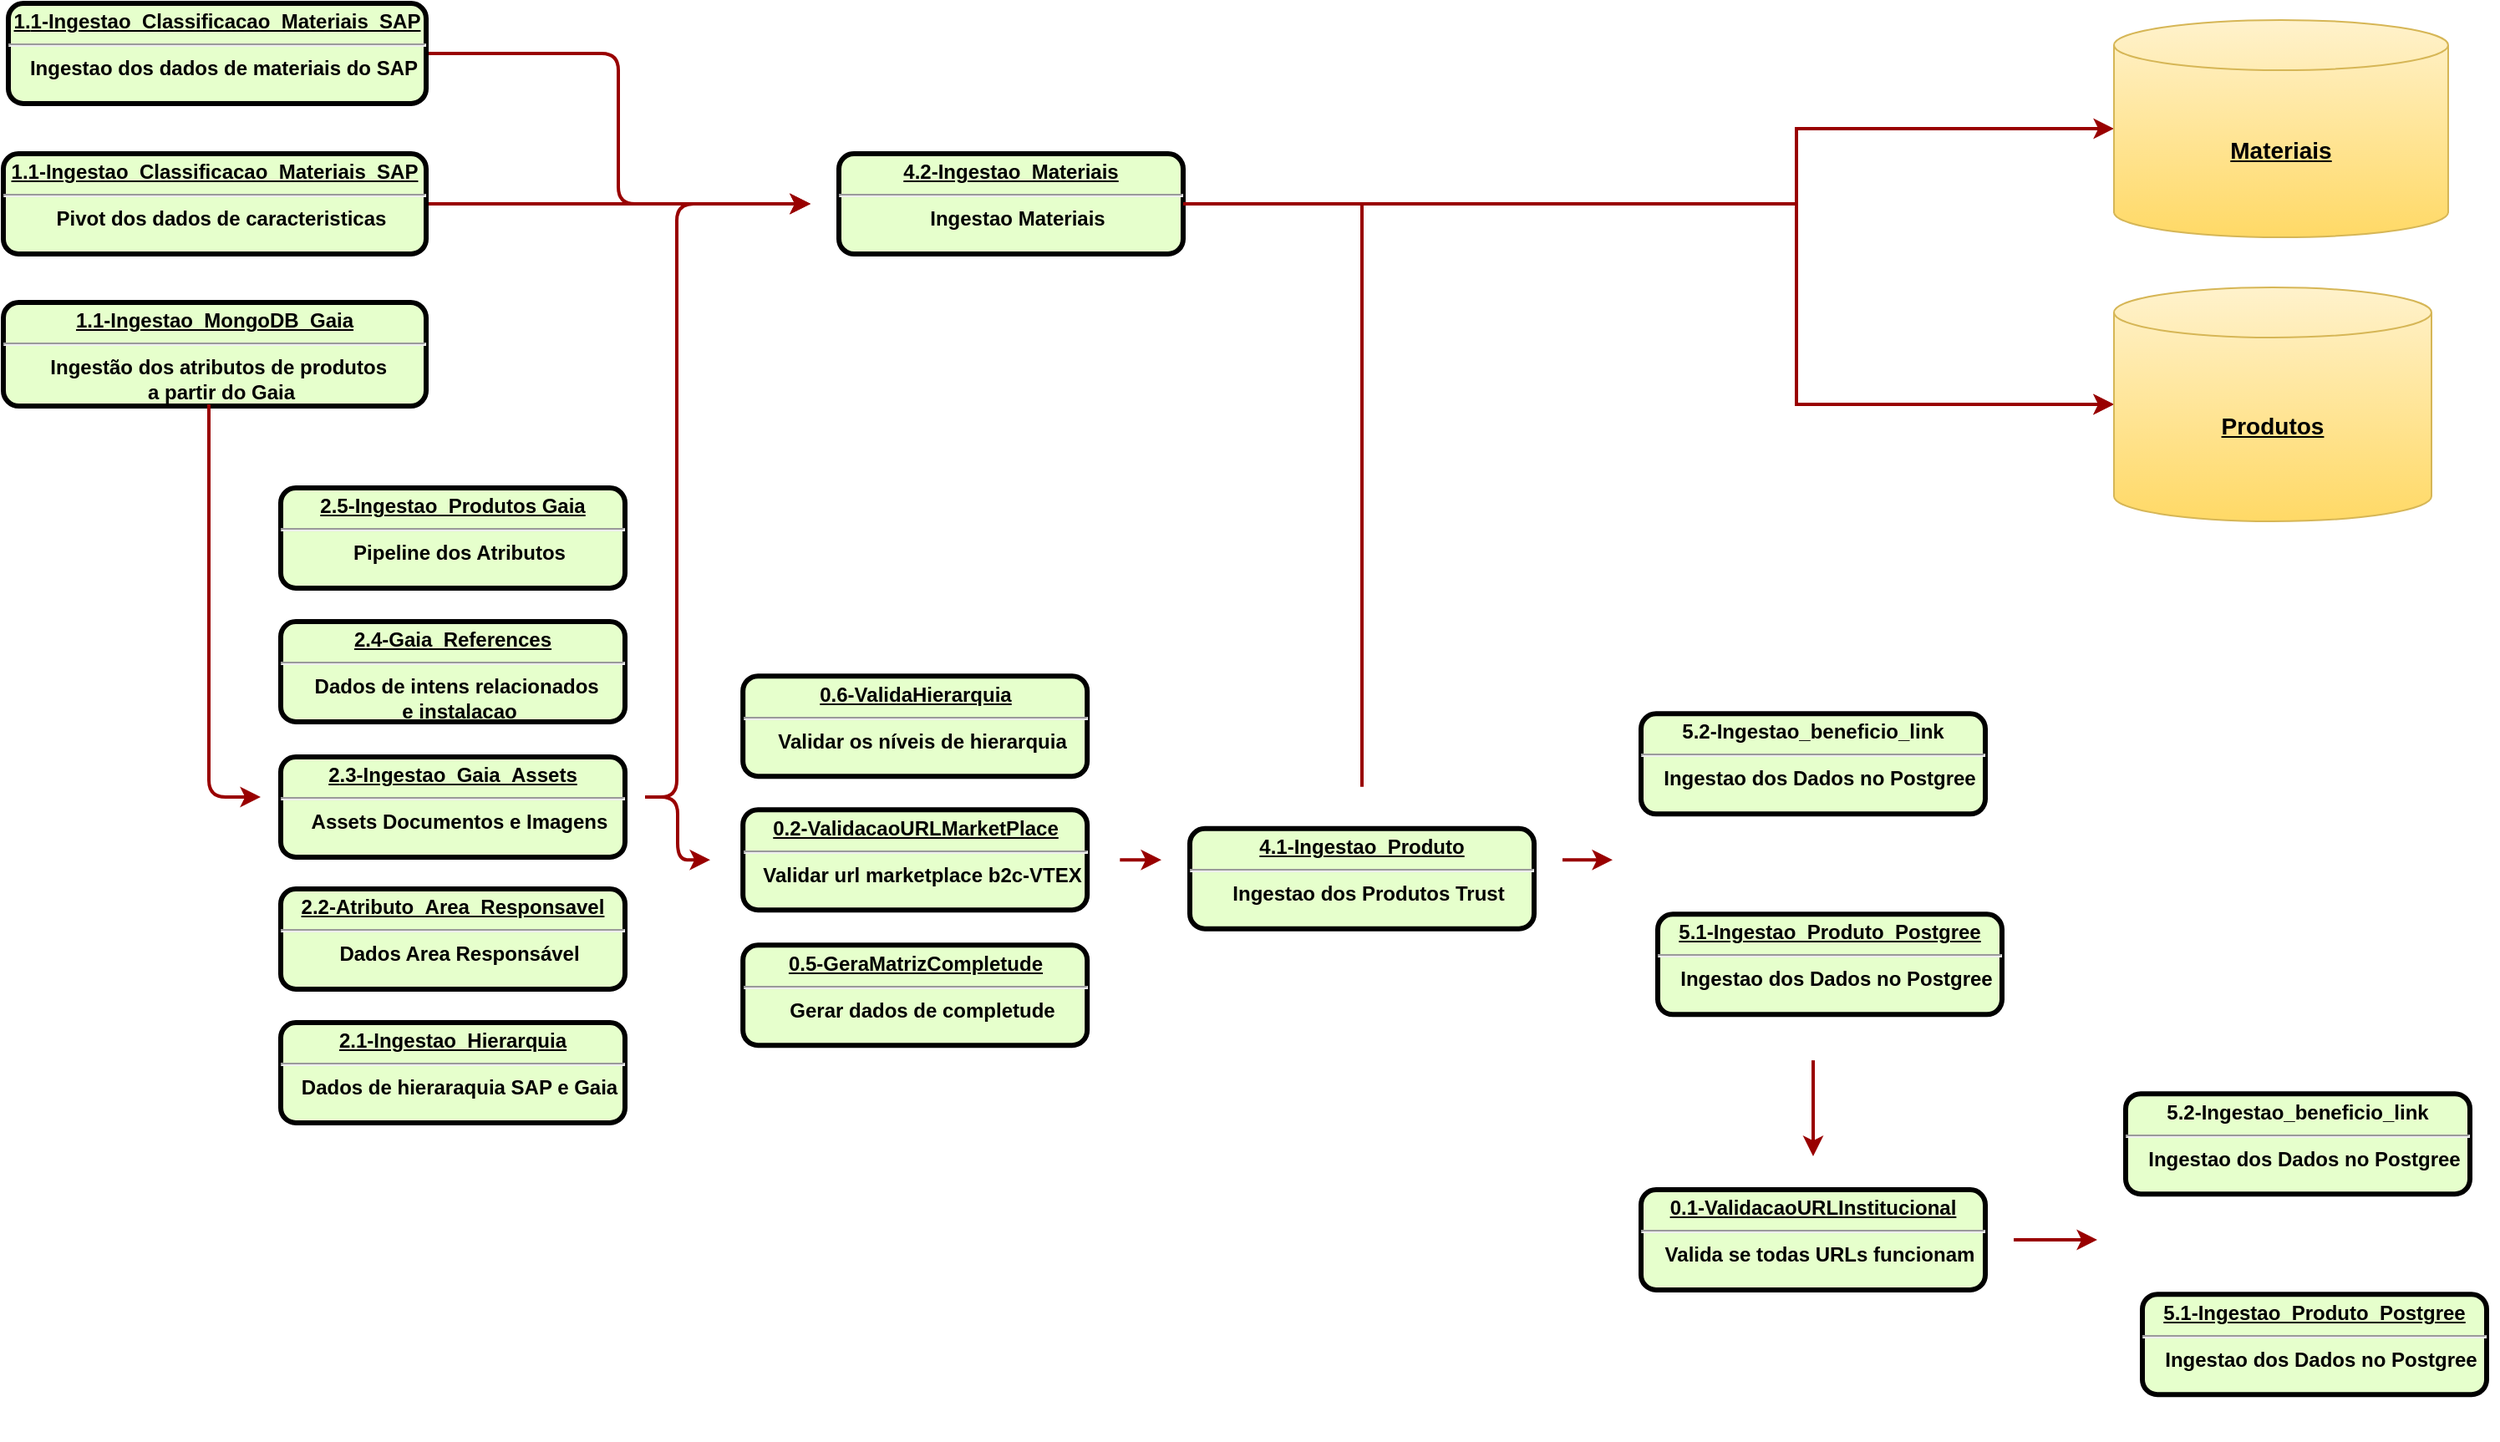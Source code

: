 <mxfile version="24.6.3" type="github">
  <diagram name="Page-1" id="c7558073-3199-34d8-9f00-42111426c3f3">
    <mxGraphModel dx="1725" dy="878" grid="0" gridSize="10" guides="1" tooltips="1" connect="1" arrows="1" fold="1" page="1" pageScale="1" pageWidth="826" pageHeight="1169" background="none" math="0" shadow="0">
      <root>
        <mxCell id="0" />
        <mxCell id="1" parent="0" />
        <mxCell id="iVMVPq-4qKG2BlD65Rqs-185" value="" style="group" vertex="1" connectable="0" parent="1">
          <mxGeometry x="40" y="170" width="1493" height="860" as="geometry" />
        </mxCell>
        <mxCell id="iVMVPq-4qKG2BlD65Rqs-145" style="edgeStyle=elbowEdgeStyle;elbow=horizontal;strokeColor=#990000;strokeWidth=2;entryX=0;entryY=0.5;entryDx=0;entryDy=0;" edge="1" parent="iVMVPq-4qKG2BlD65Rqs-185" source="iVMVPq-4qKG2BlD65Rqs-98" target="iVMVPq-4qKG2BlD65Rqs-141">
          <mxGeometry relative="1" as="geometry" />
        </mxCell>
        <mxCell id="iVMVPq-4qKG2BlD65Rqs-98" value="&lt;p style=&quot;margin: 0px; margin-top: 4px; text-align: center; text-decoration: underline;&quot;&gt;&lt;span style=&quot;background-color: initial;&quot;&gt;1.&lt;/span&gt;&lt;span style=&quot;text-wrap: wrap; background-color: initial;&quot;&gt;1-Ingestao_Classificacao_Materiais_SAP&lt;/span&gt;&lt;strong&gt;&lt;br&gt;&lt;/strong&gt;&lt;/p&gt;&lt;hr&gt;&lt;p style=&quot;margin: 0px; margin-left: 8px;&quot;&gt;Ingestao dos dados de materiais do SAP&lt;/p&gt;" style="verticalAlign=middle;align=center;overflow=fill;fontSize=12;fontFamily=Helvetica;html=1;rounded=1;fontStyle=1;strokeWidth=3;fillColor=#E6FFCC" vertex="1" parent="iVMVPq-4qKG2BlD65Rqs-185">
          <mxGeometry x="3" width="250" height="60" as="geometry" />
        </mxCell>
        <mxCell id="iVMVPq-4qKG2BlD65Rqs-143" style="edgeStyle=elbowEdgeStyle;elbow=horizontal;strokeColor=#990000;strokeWidth=2;entryX=0;entryY=0.5;entryDx=0;entryDy=0;" edge="1" parent="iVMVPq-4qKG2BlD65Rqs-185" source="iVMVPq-4qKG2BlD65Rqs-99" target="iVMVPq-4qKG2BlD65Rqs-141">
          <mxGeometry relative="1" as="geometry">
            <mxPoint x="493" y="140" as="targetPoint" />
          </mxGeometry>
        </mxCell>
        <mxCell id="iVMVPq-4qKG2BlD65Rqs-99" value="&lt;p style=&quot;margin: 0px; margin-top: 4px; text-align: center; text-decoration: underline;&quot;&gt;&lt;span style=&quot;text-wrap: wrap; background-color: initial;&quot;&gt;1.1-Ingestao_Classificacao_Materiais_SAP&lt;/span&gt;&lt;strong&gt;&lt;br&gt;&lt;/strong&gt;&lt;/p&gt;&lt;hr&gt;&lt;p style=&quot;margin: 0px; margin-left: 8px;&quot;&gt;Pivot dos dados de caracteristicas&lt;/p&gt;" style="verticalAlign=middle;align=center;overflow=fill;fontSize=12;fontFamily=Helvetica;html=1;rounded=1;fontStyle=1;strokeWidth=3;fillColor=#E6FFCC" vertex="1" parent="iVMVPq-4qKG2BlD65Rqs-185">
          <mxGeometry y="90" width="253" height="60" as="geometry" />
        </mxCell>
        <mxCell id="iVMVPq-4qKG2BlD65Rqs-100" value="&lt;p style=&quot;margin: 0px; margin-top: 4px; text-align: center; text-decoration: underline;&quot;&gt;&lt;span style=&quot;text-wrap: wrap; background-color: initial;&quot;&gt;1.1-Ingestao_MongoDB_Gaia&lt;/span&gt;&lt;strong&gt;&lt;br&gt;&lt;/strong&gt;&lt;/p&gt;&lt;hr&gt;&lt;p style=&quot;margin: 0px; margin-left: 8px;&quot;&gt;Ingestão dos atributos de produtos&amp;nbsp;&lt;/p&gt;&lt;p style=&quot;margin: 0px; margin-left: 8px;&quot;&gt;a partir do Gaia&lt;/p&gt;" style="verticalAlign=middle;align=center;overflow=fill;fontSize=12;fontFamily=Helvetica;html=1;rounded=1;fontStyle=1;strokeWidth=3;fillColor=#E6FFCC" vertex="1" parent="iVMVPq-4qKG2BlD65Rqs-185">
          <mxGeometry y="179" width="253" height="62" as="geometry" />
        </mxCell>
        <mxCell id="iVMVPq-4qKG2BlD65Rqs-114" style="edgeStyle=elbowEdgeStyle;elbow=horizontal;strokeColor=#990000;strokeWidth=2;entryX=0;entryY=0.5;entryDx=0;entryDy=0;" edge="1" parent="iVMVPq-4qKG2BlD65Rqs-185" target="iVMVPq-4qKG2BlD65Rqs-125">
          <mxGeometry relative="1" as="geometry">
            <mxPoint x="123" y="240" as="sourcePoint" />
            <mxPoint x="163" y="420" as="targetPoint" />
            <Array as="points">
              <mxPoint x="123" y="260" />
            </Array>
          </mxGeometry>
        </mxCell>
        <mxCell id="iVMVPq-4qKG2BlD65Rqs-126" value="" style="group" vertex="1" connectable="0" parent="iVMVPq-4qKG2BlD65Rqs-185">
          <mxGeometry x="154" y="270" width="232" height="410" as="geometry" />
        </mxCell>
        <mxCell id="iVMVPq-4qKG2BlD65Rqs-125" value="" style="rounded=1;whiteSpace=wrap;html=1;gradientColor=none;fillColor=none;strokeColor=none;" vertex="1" parent="iVMVPq-4qKG2BlD65Rqs-126">
          <mxGeometry width="230" height="410" as="geometry" />
        </mxCell>
        <mxCell id="iVMVPq-4qKG2BlD65Rqs-116" value="" style="group" vertex="1" connectable="0" parent="iVMVPq-4qKG2BlD65Rqs-126">
          <mxGeometry x="12" y="20" width="220" height="390" as="geometry" />
        </mxCell>
        <mxCell id="iVMVPq-4qKG2BlD65Rqs-112" value="&lt;p style=&quot;margin: 4px 0px 0px;&quot;&gt;&lt;span style=&quot;background-color: initial; text-wrap: wrap;&quot;&gt;&lt;u&gt;2.5-Ingestao_Produtos Gaia&lt;/u&gt;&lt;/span&gt;&lt;span style=&quot;background-color: initial;&quot;&gt;&lt;u style=&quot;&quot;&gt;&lt;font face=&quot;monospace&quot; color=&quot;rgba(0, 0, 0, 0)&quot;&gt;&lt;span style=&quot;font-size: 0px; font-weight: 400;&quot;&gt;3CmxGraphModel%3E%3Croot%3E%3CmxCell%20id%3D%220%22%2F%3E%3CmxCell%20id%3D%221%22%20parent%3D%220%22%2F%3E%3CmxCell%20id%3D%222%22%20value%3D%22%26lt%3Bp%20style%3D%26quot%3Bmargin%3A%200px%3B%20margin-top%3A%204px%3B%20text-align%3A%20center%3B%20text-decoration%3A%20underline%3B%26quot%3B%26gt%3B%26lt%3Bspan%20style%3D%26quot%3Btext-wrap%3A%20wrap%3B%20background-color%3A%20initial%3B%26quot%3B%26gt%3B1.1-Ingestao_Classificacao_Materiais_SAP%26lt%3B%2Fspan%26gt%3B%26lt%3Bstrong%26gt%3B%26lt%3Bbr%26gt%3B%26lt%3B%2Fstrong%26gt%3B%26lt%3B%2Fp%26gt%3B%26lt%3Bhr%26gt%3B%26lt%3Bp%20style%3D%26quot%3Bmargin%3A%200px%3B%20margin-left%3A%208px%3B%26quot%3B%26gt%3BPivot%20dos%20dados%20de%20caracteristicas%26lt%3B%2Fp%26gt%3B%22%20style%3D%22verticalAlign%3Dmiddle%3Balign%3Dcenter%3Boverflow%3Dfill%3BfontSize%3D12%3BfontFamily%3DHelvetica%3Bhtml%3D1%3Brounded%3D1%3BfontStyle%3D1%3BstrokeWidth%3D3%3BfillColor%3D%23E6FFCC%22%20vertex%3D%221%22%20parent%3D%221%22%3E%3CmxGeometry%20x%3D%2227%22%20y%3D%22150%22%20width%3D%22253%22%20height%3D%2260%22%20as%3D%22geometry%22%2F%3E%3C%2FmxCell%3E%3C%2Froot%3E%3C%2FmxGraphModel%3E&lt;/span&gt;&lt;/font&gt;&lt;/u&gt;&lt;/span&gt;&lt;strong style=&quot;text-decoration-line: underline;&quot;&gt;&lt;br&gt;&lt;/strong&gt;&lt;/p&gt;&lt;hr&gt;&lt;p style=&quot;margin: 0px; margin-left: 8px;&quot;&gt;Pipeline dos Atributos&lt;/p&gt;" style="verticalAlign=middle;align=center;overflow=fill;fontSize=12;fontFamily=Helvetica;html=1;rounded=1;fontStyle=1;strokeWidth=3;fillColor=#E6FFCC" vertex="1" parent="iVMVPq-4qKG2BlD65Rqs-116">
          <mxGeometry width="206" height="60" as="geometry" />
        </mxCell>
        <mxCell id="iVMVPq-4qKG2BlD65Rqs-113" value="" style="group" vertex="1" connectable="0" parent="iVMVPq-4qKG2BlD65Rqs-116">
          <mxGeometry y="80" width="206" height="300" as="geometry" />
        </mxCell>
        <mxCell id="iVMVPq-4qKG2BlD65Rqs-101" value="&lt;p style=&quot;margin: 4px 0px 0px; text-align: center;&quot;&gt;&lt;span style=&quot;background-color: initial; text-wrap: wrap;&quot;&gt;&lt;u&gt;2.1-Ingestao_Hierarquia&lt;/u&gt;&lt;/span&gt;&lt;span style=&quot;text-decoration-line: underline; color: rgba(0, 0, 0, 0); font-family: monospace; font-size: 0px; font-weight: 400; text-align: start; background-color: initial;&quot;&gt;3CmxGraphModel%3E%3Croot%3E%3CmxCell%20id%3D%220%22%2F%3E%3CmxCell%20id%3D%221%22%20parent%3D%220%22%2F%3E%3CmxCell%20id%3D%222%22%20value%3D%22%26lt%3Bp%20style%3D%26quot%3Bmargin%3A%200px%3B%20margin-top%3A%204px%3B%20text-align%3A%20center%3B%20text-decoration%3A%20underline%3B%26quot%3B%26gt%3B%26lt%3Bspan%20style%3D%26quot%3Btext-wrap%3A%20wrap%3B%20background-color%3A%20initial%3B%26quot%3B%26gt%3B1.1-Ingestao_Classificacao_Materiais_SAP%26lt%3B%2Fspan%26gt%3B%26lt%3Bstrong%26gt%3B%26lt%3Bbr%26gt%3B%26lt%3B%2Fstrong%26gt%3B%26lt%3B%2Fp%26gt%3B%26lt%3Bhr%26gt%3B%26lt%3Bp%20style%3D%26quot%3Bmargin%3A%200px%3B%20margin-left%3A%208px%3B%26quot%3B%26gt%3BPivot%20dos%20dados%20de%20caracteristicas%26lt%3B%2Fp%26gt%3B%22%20style%3D%22verticalAlign%3Dmiddle%3Balign%3Dcenter%3Boverflow%3Dfill%3BfontSize%3D12%3BfontFamily%3DHelvetica%3Bhtml%3D1%3Brounded%3D1%3BfontStyle%3D1%3BstrokeWidth%3D3%3BfillColor%3D%23E6FFCC%22%20vertex%3D%221%22%20parent%3D%221%22%3E%3CmxGeometry%20x%3D%2227%22%20y%3D%22150%22%20width%3D%22253%22%20height%3D%2260%22%20as%3D%22geometry%22%2F%3E%3C%2FmxCell%3E%3C%2Froot%3E%3C%2FmxGraphModel%3E&lt;/span&gt;&lt;strong style=&quot;text-decoration-line: underline;&quot;&gt;&lt;br&gt;&lt;/strong&gt;&lt;/p&gt;&lt;hr&gt;&lt;p style=&quot;margin: 0px; margin-left: 8px;&quot;&gt;Dados de hieraraquia SAP e Gaia&lt;/p&gt;" style="verticalAlign=middle;align=center;overflow=fill;fontSize=12;fontFamily=Helvetica;html=1;rounded=1;fontStyle=1;strokeWidth=3;fillColor=#E6FFCC" vertex="1" parent="iVMVPq-4qKG2BlD65Rqs-113">
          <mxGeometry y="240" width="206" height="60" as="geometry" />
        </mxCell>
        <mxCell id="iVMVPq-4qKG2BlD65Rqs-105" value="&lt;p style=&quot;margin: 4px 0px 0px; text-align: center;&quot;&gt;&lt;span style=&quot;background-color: initial; text-wrap: wrap;&quot;&gt;&lt;u&gt;2&lt;/u&gt;&lt;/span&gt;&lt;span style=&quot;text-align: start; background-color: initial;&quot;&gt;&lt;span style=&quot;text-wrap: wrap;&quot;&gt;&lt;u&gt;.2-Atributo_Area_Responsavel&lt;/u&gt;&lt;/span&gt;&lt;font face=&quot;monospace&quot; color=&quot;rgba(0, 0, 0, 0)&quot;&gt;&lt;span style=&quot;font-size: 0px; font-weight: 400;&quot;&gt;&lt;u&gt;3CmxGraphModel%3E%3Croot%3E%3CmxCell%20id%3D%220%22%2F%3E%3CmxCell%20id%3D%221%22%20parent%3D%220%22%2F%3E%3CmxCell%20id%3D%222%22%20value%3D%22%26lt%3Bp%20style%3D%26quot%3Bmargin%3A%200px%3B%20margin-top%3A%204px%3B%20text-align%3A%20center%3B%20text-decoration%3A%20underline%3B%26quot%3B%26gt%3B%26lt%3Bspan%20style%3D%26quot%3Btext-wrap%3A%20wrap%3B%20background-color%3A%20initial%3B%26quot%3B%26gt%3B1.1-Ingestao_Classificacao_Materiais_SAP%26lt%3B%2Fspan%26gt%3B%26lt%3Bstrong%26gt%3B%26lt%3Bbr%26gt%3B%26lt%3B%2Fstrong%26gt%3B%26lt%3B%2Fp%26gt%3B%26lt%3Bhr%26gt%3B%26lt%3Bp%20style%3D%26quot%3Bmargin%3A%200px%3B%20margin-left%3A%208px%3B%26quot%3B%26gt%3BPivot%20dos%20dados%20de%20caracteristicas%26lt%3B%2Fp%26gt%3B%22%20style%3D%22verticalAlign%3Dmiddle%3Balign%3Dcenter%3Boverflow%3Dfill%3BfontSize%3D12%3BfontFamily%3DHelvetica%3Bhtml%3D1%3Brounded%3D1%3BfontStyle%3D1%3BstrokeWidth%3D3%3BfillColor%3D%23E6FFCC%22%20vertex%3D%221%22%20parent%3D%221%22%3E%3CmxGeometry%20x%3D%2227%22%20y%3D%22150%22%20width%3D%22253%22%20height%3D%2260%22%20as%3D%22geometry%22%2F%3E%3C%2FmxCell%3E%3C%2Froot%3E%3C%2FmxGraphModel%3E&lt;/u&gt;&lt;/span&gt;&lt;/font&gt;&lt;/span&gt;&lt;strong style=&quot;text-decoration-line: underline;&quot;&gt;&lt;br&gt;&lt;/strong&gt;&lt;/p&gt;&lt;hr&gt;&lt;p style=&quot;margin: 0px; margin-left: 8px;&quot;&gt;Dados Area Responsável&lt;/p&gt;" style="verticalAlign=middle;align=center;overflow=fill;fontSize=12;fontFamily=Helvetica;html=1;rounded=1;fontStyle=1;strokeWidth=3;fillColor=#E6FFCC" vertex="1" parent="iVMVPq-4qKG2BlD65Rqs-113">
          <mxGeometry y="160" width="206" height="60" as="geometry" />
        </mxCell>
        <mxCell id="iVMVPq-4qKG2BlD65Rqs-108" value="&lt;p style=&quot;margin: 4px 0px 0px;&quot;&gt;&lt;span style=&quot;background-color: initial; text-wrap: wrap;&quot;&gt;&lt;u&gt;2&lt;/u&gt;&lt;/span&gt;&lt;span style=&quot;background-color: initial;&quot;&gt;&lt;u style=&quot;&quot;&gt;&lt;span style=&quot;text-wrap: wrap;&quot;&gt;.3-Ingestao_Gaia_Assets&lt;/span&gt;&lt;font face=&quot;monospace&quot; color=&quot;rgba(0, 0, 0, 0)&quot;&gt;&lt;span style=&quot;font-size: 0px; font-weight: 400;&quot;&gt;3CmxGraphModel%3E%3Croot%3E%3CmxCell%20id%3D%220%22%2F%3E%3CmxCell%20id%3D%221%22%20parent%3D%220%22%2F%3E%3CmxCell%20id%3D%222%22%20value%3D%22%26lt%3Bp%20style%3D%26quot%3Bmargin%3A%200px%3B%20margin-top%3A%204px%3B%20text-align%3A%20center%3B%20text-decoration%3A%20underline%3B%26quot%3B%26gt%3B%26lt%3Bspan%20style%3D%26quot%3Btext-wrap%3A%20wrap%3B%20background-color%3A%20initial%3B%26quot%3B%26gt%3B1.1-Ingestao_Classificacao_Materiais_SAP%26lt%3B%2Fspan%26gt%3B%26lt%3Bstrong%26gt%3B%26lt%3Bbr%26gt%3B%26lt%3B%2Fstrong%26gt%3B%26lt%3B%2Fp%26gt%3B%26lt%3Bhr%26gt%3B%26lt%3Bp%20style%3D%26quot%3Bmargin%3A%200px%3B%20margin-left%3A%208px%3B%26quot%3B%26gt%3BPivot%20dos%20dados%20de%20caracteristicas%26lt%3B%2Fp%26gt%3B%22%20style%3D%22verticalAlign%3Dmiddle%3Balign%3Dcenter%3Boverflow%3Dfill%3BfontSize%3D12%3BfontFamily%3DHelvetica%3Bhtml%3D1%3Brounded%3D1%3BfontStyle%3D1%3BstrokeWidth%3D3%3BfillColor%3D%23E6FFCC%22%20vertex%3D%221%22%20parent%3D%221%22%3E%3CmxGeometry%20x%3D%2227%22%20y%3D%22150%22%20width%3D%22253%22%20height%3D%2260%22%20as%3D%22geometry%22%2F%3E%3C%2FmxCell%3E%3C%2Froot%3E%3C%2FmxGraphModel%3E&lt;/span&gt;&lt;/font&gt;&lt;/u&gt;&lt;/span&gt;&lt;strong style=&quot;text-decoration-line: underline;&quot;&gt;&lt;br&gt;&lt;/strong&gt;&lt;/p&gt;&lt;hr&gt;&lt;p style=&quot;margin: 0px; margin-left: 8px;&quot;&gt;Assets Documentos e Imagens&lt;/p&gt;" style="verticalAlign=middle;align=center;overflow=fill;fontSize=12;fontFamily=Helvetica;html=1;rounded=1;fontStyle=1;strokeWidth=3;fillColor=#E6FFCC" vertex="1" parent="iVMVPq-4qKG2BlD65Rqs-113">
          <mxGeometry y="81" width="206" height="60" as="geometry" />
        </mxCell>
        <mxCell id="iVMVPq-4qKG2BlD65Rqs-110" value="&lt;p style=&quot;margin: 4px 0px 0px;&quot;&gt;&lt;span style=&quot;background-color: initial;&quot;&gt;&lt;u style=&quot;&quot;&gt;&lt;span style=&quot;text-wrap: wrap;&quot;&gt;2.4-Gaia_References&lt;/span&gt;&lt;font face=&quot;monospace&quot; color=&quot;rgba(0, 0, 0, 0)&quot;&gt;&lt;span style=&quot;font-size: 0px; font-weight: 400;&quot;&gt;3CmxGraphModel%3E%3Croot%3E%3CmxCell%20id%3D%220%22%2F%3E%3CmxCell%20id%3D%221%22%20parent%3D%220%22%2F%3E%3CmxCell%20id%3D%222%22%20value%3D%22%26lt%3Bp%20style%3D%26quot%3Bmargin%3A%200px%3B%20margin-top%3A%204px%3B%20text-align%3A%20center%3B%20text-decoration%3A%20underline%3B%26quot%3B%26gt%3B%26lt%3Bspan%20style%3D%26quot%3Btext-wrap%3A%20wrap%3B%20background-color%3A%20initial%3B%26quot%3B%26gt%3B1.1-Ingestao_Classificacao_Materiais_SAP%26lt%3B%2Fspan%26gt%3B%26lt%3Bstrong%26gt%3B%26lt%3Bbr%26gt%3B%26lt%3B%2Fstrong%26gt%3B%26lt%3B%2Fp%26gt%3B%26lt%3Bhr%26gt%3B%26lt%3Bp%20style%3D%26quot%3Bmargin%3A%200px%3B%20margin-left%3A%208px%3B%26quot%3B%26gt%3BPivot%20dos%20dados%20de%20caracteristicas%26lt%3B%2Fp%26gt%3B%22%20style%3D%22verticalAlign%3Dmiddle%3Balign%3Dcenter%3Boverflow%3Dfill%3BfontSize%3D12%3BfontFamily%3DHelvetica%3Bhtml%3D1%3Brounded%3D1%3BfontStyle%3D1%3BstrokeWidth%3D3%3BfillColor%3D%23E6FFCC%22%20vertex%3D%221%22%20parent%3D%221%22%3E%3CmxGeometry%20x%3D%2227%22%20y%3D%22150%22%20width%3D%22253%22%20height%3D%2260%22%20as%3D%22geometry%22%2F%3E%3C%2FmxCell%3E%3C%2Froot%3E%3C%2FmxGraphModel%3E&lt;/span&gt;&lt;/font&gt;&lt;/u&gt;&lt;/span&gt;&lt;strong style=&quot;text-decoration-line: underline;&quot;&gt;&lt;br&gt;&lt;/strong&gt;&lt;/p&gt;&lt;hr&gt;&lt;p style=&quot;margin: 0px; margin-left: 8px;&quot;&gt;Dados de intens relacionados&amp;nbsp;&lt;/p&gt;&lt;p style=&quot;margin: 0px; margin-left: 8px;&quot;&gt;e instalacao&lt;/p&gt;" style="verticalAlign=middle;align=center;overflow=fill;fontSize=12;fontFamily=Helvetica;html=1;rounded=1;fontStyle=1;strokeWidth=3;fillColor=#E6FFCC" vertex="1" parent="iVMVPq-4qKG2BlD65Rqs-113">
          <mxGeometry width="206" height="60" as="geometry" />
        </mxCell>
        <mxCell id="iVMVPq-4qKG2BlD65Rqs-131" style="edgeStyle=elbowEdgeStyle;elbow=horizontal;strokeColor=#990000;strokeWidth=2;entryX=0;entryY=0.5;entryDx=0;entryDy=0;" edge="1" parent="iVMVPq-4qKG2BlD65Rqs-185" source="iVMVPq-4qKG2BlD65Rqs-125" target="iVMVPq-4qKG2BlD65Rqs-129">
          <mxGeometry relative="1" as="geometry" />
        </mxCell>
        <mxCell id="iVMVPq-4qKG2BlD65Rqs-142" value="" style="group" vertex="1" connectable="0" parent="iVMVPq-4qKG2BlD65Rqs-185">
          <mxGeometry x="483" y="70" width="240" height="100" as="geometry" />
        </mxCell>
        <mxCell id="iVMVPq-4qKG2BlD65Rqs-141" value="" style="rounded=0;whiteSpace=wrap;html=1;fillColor=none;strokeColor=none;" vertex="1" parent="iVMVPq-4qKG2BlD65Rqs-142">
          <mxGeometry width="240" height="100" as="geometry" />
        </mxCell>
        <mxCell id="iVMVPq-4qKG2BlD65Rqs-135" value="&lt;p style=&quot;margin: 4px 0px 0px;&quot;&gt;&lt;span style=&quot;background-color: initial; text-wrap: wrap;&quot;&gt;&lt;u&gt;4.2-Ingestao_Materiais&lt;/u&gt;&lt;/span&gt;&lt;span style=&quot;background-color: initial;&quot;&gt;&lt;u style=&quot;&quot;&gt;&lt;font face=&quot;monospace&quot; color=&quot;rgba(0, 0, 0, 0)&quot;&gt;&lt;span style=&quot;font-size: 0px; font-weight: 400;&quot;&gt;3CmxGraphModel%3E%3Croot%3E%3CmxCell%20id%3D%220%22%2F%3E%3CmxCell%20id%3D%221%22%20parent%3D%220%22%2F%3E%3CmxCell%20id%3D%222%22%20value%3D%22%26lt%3Bp%20style%3D%26quot%3Bmargin%3A%200px%3B%20margin-top%3A%204px%3B%20text-align%3A%20center%3B%20text-decoration%3A%20underline%3B%26quot%3B%26gt%3B%26lt%3Bspan%20style%3D%26quot%3Btext-wrap%3A%20wrap%3B%20background-color%3A%20initial%3B%26quot%3B%26gt%3B1.1-Ingestao_Classificacao_Materiais_SAP%26lt%3B%2Fspan%26gt%3B%26lt%3Bstrong%26gt%3B%26lt%3Bbr%26gt%3B%26lt%3B%2Fstrong%26gt%3B%26lt%3B%2Fp%26gt%3B%26lt%3Bhr%26gt%3B%26lt%3Bp%20style%3D%26quot%3Bmargin%3A%200px%3B%20margin-left%3A%208px%3B%26quot%3B%26gt%3BPivot%20dos%20dados%20de%20caracteristicas%26lt%3B%2Fp%26gt%3B%22%20style%3D%22verticalAlign%3Dmiddle%3Balign%3Dcenter%3Boverflow%3Dfill%3BfontSize%3D12%3BfontFamily%3DHelvetica%3Bhtml%3D1%3Brounded%3D1%3BfontStyle%3D1%3BstrokeWidth%3D3%3BfillColor%3D%23E6FFCC%22%20vertex%3D%221%22%20parent%3D%221%22%3E%3CmxGeometry%20x%3D%2227%22%20y%3D%22150%22%20width%3D%22253%22%20height%3D%2260%22%20as%3D%22geometry%22%2F%3E%3C%2FmxCell%3E%3C%2Froot%3E%3C%2FmxGraphModel%3E&lt;/span&gt;&lt;/font&gt;&lt;/u&gt;&lt;/span&gt;&lt;strong style=&quot;text-decoration-line: underline;&quot;&gt;&lt;br&gt;&lt;/strong&gt;&lt;/p&gt;&lt;hr&gt;&lt;p style=&quot;margin: 0px; margin-left: 8px;&quot;&gt;Ingestao Materiais&lt;/p&gt;" style="verticalAlign=middle;align=center;overflow=fill;fontSize=12;fontFamily=Helvetica;html=1;rounded=1;fontStyle=1;strokeWidth=3;fillColor=#E6FFCC" vertex="1" parent="iVMVPq-4qKG2BlD65Rqs-142">
          <mxGeometry x="17" y="20" width="206" height="60" as="geometry" />
        </mxCell>
        <mxCell id="iVMVPq-4qKG2BlD65Rqs-144" style="edgeStyle=elbowEdgeStyle;elbow=horizontal;strokeColor=#990000;strokeWidth=2;entryX=0;entryY=0.5;entryDx=0;entryDy=0;" edge="1" parent="iVMVPq-4qKG2BlD65Rqs-185" source="iVMVPq-4qKG2BlD65Rqs-125" target="iVMVPq-4qKG2BlD65Rqs-141">
          <mxGeometry relative="1" as="geometry">
            <Array as="points">
              <mxPoint x="403" y="260" />
              <mxPoint x="413" y="260" />
            </Array>
          </mxGeometry>
        </mxCell>
        <mxCell id="iVMVPq-4qKG2BlD65Rqs-151" value="" style="group" vertex="1" connectable="0" parent="iVMVPq-4qKG2BlD65Rqs-185">
          <mxGeometry x="963" y="392.58" width="240" height="240.0" as="geometry" />
        </mxCell>
        <mxCell id="iVMVPq-4qKG2BlD65Rqs-134" value="&lt;p style=&quot;margin: 4px 0px 0px;&quot;&gt;&lt;span style=&quot;background-color: initial;&quot;&gt;&lt;u style=&quot;&quot;&gt;&lt;span style=&quot;text-wrap: wrap;&quot;&gt;5.1-Ingestao_Produto_Postgree&lt;/span&gt;&lt;font face=&quot;monospace&quot; color=&quot;rgba(0, 0, 0, 0)&quot;&gt;&lt;span style=&quot;font-size: 0px; font-weight: 400;&quot;&gt;3CmxGraphModel%3E%3Croot%3E%3CmxCell%20id%3D%220%22%2F%3E%3CmxCell%20id%3D%221%22%20parent%3D%220%22%2F%3E%3CmxCell%20id%3D%222%22%20value%3D%22%26lt%3Bp%20style%3D%26quot%3Bmargin%3A%200px%3B%20margin-top%3A%204px%3B%20text-align%3A%20center%3B%20text-decoration%3A%20underline%3B%26quot%3B%26gt%3B%26lt%3Bspan%20style%3D%26quot%3Btext-wrap%3A%20wrap%3B%20background-color%3A%20initial%3B%26quot%3B%26gt%3B1.1-Ingestao_Classificacao_Materiais_SAP%26lt%3B%2Fspan%26gt%3B%26lt%3Bstrong%26gt%3B%26lt%3Bbr%26gt%3B%26lt%3B%2Fstrong%26gt%3B%26lt%3B%2Fp%26gt%3B%26lt%3Bhr%26gt%3B%26lt%3Bp%20style%3D%26quot%3Bmargin%3A%200px%3B%20margin-left%3A%208px%3B%26quot%3B%26gt%3BPivot%20dos%20dados%20de%20caracteristicas%26lt%3B%2Fp%26gt%3B%22%20style%3D%22verticalAlign%3Dmiddle%3Balign%3Dcenter%3Boverflow%3Dfill%3BfontSize%3D12%3BfontFamily%3DHelvetica%3Bhtml%3D1%3Brounded%3D1%3BfontStyle%3D1%3BstrokeWidth%3D3%3BfillColor%3D%23E6FFCC%22%20vertex%3D%221%22%20parent%3D%221%22%3E%3CmxGeometry%20x%3D%2227%22%20y%3D%22150%22%20width%3D%22253%22%20height%3D%2260%22%20as%3D%22geometry%22%2F%3E%3C%2FmxCell%3E%3C%2Froot%3E%3C%2FmxGraphModel%3E&lt;/span&gt;&lt;/font&gt;&lt;/u&gt;&lt;/span&gt;&lt;strong style=&quot;text-decoration-line: underline;&quot;&gt;&lt;br&gt;&lt;/strong&gt;&lt;/p&gt;&lt;hr&gt;&lt;p style=&quot;margin: 0px; margin-left: 8px;&quot;&gt;Ingestao dos Dados no Postgree&lt;/p&gt;" style="verticalAlign=middle;align=center;overflow=fill;fontSize=12;fontFamily=Helvetica;html=1;rounded=1;fontStyle=1;strokeWidth=3;fillColor=#E6FFCC" vertex="1" parent="iVMVPq-4qKG2BlD65Rqs-151">
          <mxGeometry x="27" y="152.58" width="206" height="60" as="geometry" />
        </mxCell>
        <mxCell id="iVMVPq-4qKG2BlD65Rqs-148" value="&lt;p style=&quot;margin: 4px 0px 0px;&quot;&gt;&lt;span style=&quot;background-color: initial;&quot;&gt;5.2-Ingestao_beneficio_link&lt;/span&gt;&lt;span style=&quot;background-color: initial;&quot;&gt;&lt;u style=&quot;&quot;&gt;&lt;font face=&quot;monospace&quot; color=&quot;rgba(0, 0, 0, 0)&quot;&gt;&lt;span style=&quot;font-size: 0px;&quot;&gt;3CmxGraphModel%3E%3Croot%3E%3CmxCell%20id%3D%220%22%2F%3E%3CmxCell%20id%3D%221%22%20parent%3D%220%22%2F%3E%3CmxCell%20id%3D%222%22%20value%3D%22%26lt%3Bp%20style%3D%26quot%3Bmargin%3A%200px%3B%20margin-top%3A%204px%3B%20text-align%3A%20center%3B%20text-decoration%3A%20underline%3B%26quot%3B%26gt%3B%26lt%3Bspan%20style%3D%26quot%3Btext-wrap%3A%20wrap%3B%20background-color%3A%20initial%3B%26quot%3B%26gt%3B1.1-Ingestao_Classificacao_Materiais_SAP%26lt%3B%2Fspan%26gt%3B%26lt%3Bstrong%26gt%3B%26lt%3Bbr%26gt%3B%26lt%3B%2Fstrong%26gt%3B%26lt%3B%2Fp%26gt%3B%26lt%3Bhr%26gt%3B%26lt%3Bp%20style%3D%26quot%3Bmargin%3A%200px%3B%20margin-left%3A%208px%3B%26quot%3B%26gt%3BPivot%20dos%20dados%20de%20caracteristicas%26lt%3B%2Fp%26gt%3B%22%20style%3D%22verticalAlign%3Dmiddle%3Balign%3Dcenter%3Boverflow%3Dfill%3BfontSize%3D12%3BfontFamily%3DHelvetica%3Bhtml%3D1%3Brounded%3D1%3BfontStyle%3D1%3BstrokeWidth%3D3%3BfillColor%3D%23E6FFCC%22%20vertex%3D%221%22%20parent%3D%221%22%3E%3CmxGeometry%20x%3D%2227%22%20y%3D%22150%22%20width%3D%22253%22%20height%3D%2260%22%20as%3D%22geometry%22%2F%3E%3C%2FmxCell%3E%3C%2Froot%3E%3C%2FmxGraphModel%3E&lt;/span&gt;&lt;/font&gt;&lt;/u&gt;&lt;/span&gt;&lt;strong style=&quot;text-decoration-line: underline;&quot;&gt;&lt;br&gt;&lt;/strong&gt;&lt;/p&gt;&lt;hr&gt;&lt;p style=&quot;margin: 0px; margin-left: 8px;&quot;&gt;Ingestao dos Dados no Postgree&lt;/p&gt;" style="verticalAlign=middle;align=center;overflow=fill;fontSize=12;fontFamily=Helvetica;html=1;rounded=1;fontStyle=1;strokeWidth=3;fillColor=#E6FFCC" vertex="1" parent="iVMVPq-4qKG2BlD65Rqs-151">
          <mxGeometry x="17" y="32.58" width="206" height="60" as="geometry" />
        </mxCell>
        <mxCell id="iVMVPq-4qKG2BlD65Rqs-150" value="" style="rounded=0;whiteSpace=wrap;html=1;strokeColor=none;fillColor=none;" vertex="1" parent="iVMVPq-4qKG2BlD65Rqs-151">
          <mxGeometry width="240" height="240" as="geometry" />
        </mxCell>
        <mxCell id="iVMVPq-4qKG2BlD65Rqs-155" style="edgeStyle=elbowEdgeStyle;elbow=horizontal;strokeColor=#990000;strokeWidth=2;entryX=0;entryY=0.5;entryDx=0;entryDy=0;" edge="1" parent="iVMVPq-4qKG2BlD65Rqs-185" source="iVMVPq-4qKG2BlD65Rqs-152" target="iVMVPq-4qKG2BlD65Rqs-150">
          <mxGeometry relative="1" as="geometry" />
        </mxCell>
        <mxCell id="iVMVPq-4qKG2BlD65Rqs-156" value="" style="group" vertex="1" connectable="0" parent="iVMVPq-4qKG2BlD65Rqs-185">
          <mxGeometry x="963" y="690.0" width="240" height="100" as="geometry" />
        </mxCell>
        <mxCell id="iVMVPq-4qKG2BlD65Rqs-157" value="" style="rounded=0;whiteSpace=wrap;html=1;fillColor=none;strokeColor=none;" vertex="1" parent="iVMVPq-4qKG2BlD65Rqs-156">
          <mxGeometry width="240" height="100" as="geometry" />
        </mxCell>
        <mxCell id="iVMVPq-4qKG2BlD65Rqs-158" value="&lt;p style=&quot;margin: 4px 0px 0px;&quot;&gt;&lt;span style=&quot;background-color: initial; text-wrap: wrap;&quot;&gt;&lt;u&gt;0.1-ValidacaoURLInstitucional&lt;/u&gt;&lt;/span&gt;&lt;span style=&quot;background-color: initial;&quot;&gt;&lt;u style=&quot;&quot;&gt;&lt;font face=&quot;monospace&quot; color=&quot;rgba(0, 0, 0, 0)&quot;&gt;&lt;span style=&quot;font-size: 0px; font-weight: 400;&quot;&gt;3CmxGraphModel%3E%3Croot%3E%3CmxCell%20id%3D%220%22%2F%3E%3CmxCell%20id%3D%221%22%20parent%3D%220%22%2F%3E%3CmxCell%20id%3D%222%22%20value%3D%22%26lt%3Bp%20style%3D%26quot%3Bmargin%3A%200px%3B%20margin-top%3A%204px%3B%20text-align%3A%20center%3B%20text-decoration%3A%20underline%3B%26quot%3B%26gt%3B%26lt%3Bspan%20style%3D%26quot%3Btext-wrap%3A%20wrap%3B%20background-color%3A%20initial%3B%26quot%3B%26gt%3B1.1-Ingestao_Classificacao_Materiais_SAP%26lt%3B%2Fspan%26gt%3B%26lt%3Bstrong%26gt%3B%26lt%3Bbr%26gt%3B%26lt%3B%2Fstrong%26gt%3B%26lt%3B%2Fp%26gt%3B%26lt%3Bhr%26gt%3B%26lt%3Bp%20style%3D%26quot%3Bmargin%3A%200px%3B%20margin-left%3A%208px%3B%26quot%3B%26gt%3BPivot%20dos%20dados%20de%20caracteristicas%26lt%3B%2Fp%26gt%3B%22%20style%3D%22verticalAlign%3Dmiddle%3Balign%3Dcenter%3Boverflow%3Dfill%3BfontSize%3D12%3BfontFamily%3DHelvetica%3Bhtml%3D1%3Brounded%3D1%3BfontStyle%3D1%3BstrokeWidth%3D3%3BfillColor%3D%23E6FFCC%22%20vertex%3D%221%22%20parent%3D%221%22%3E%3CmxGeometry%20x%3D%2227%22%20y%3D%22150%22%20width%3D%22253%22%20height%3D%2260%22%20as%3D%22geometry%22%2F%3E%3C%2FmxCell%3E%3C%2Froot%3E%3C%2FmxGraphModel%3E&lt;/span&gt;&lt;/font&gt;&lt;/u&gt;&lt;/span&gt;&lt;strong style=&quot;text-decoration-line: underline;&quot;&gt;&lt;br&gt;&lt;/strong&gt;&lt;/p&gt;&lt;hr&gt;&lt;p style=&quot;margin: 0px; margin-left: 8px;&quot;&gt;Valida se todas URLs funcionam&lt;/p&gt;" style="verticalAlign=middle;align=center;overflow=fill;fontSize=12;fontFamily=Helvetica;html=1;rounded=1;fontStyle=1;strokeWidth=3;fillColor=#E6FFCC" vertex="1" parent="iVMVPq-4qKG2BlD65Rqs-156">
          <mxGeometry x="17" y="20" width="206" height="60" as="geometry" />
        </mxCell>
        <mxCell id="iVMVPq-4qKG2BlD65Rqs-160" value="" style="group" vertex="1" connectable="0" parent="iVMVPq-4qKG2BlD65Rqs-185">
          <mxGeometry x="1253" y="620" width="240" height="240.0" as="geometry" />
        </mxCell>
        <mxCell id="iVMVPq-4qKG2BlD65Rqs-161" value="&lt;p style=&quot;margin: 4px 0px 0px;&quot;&gt;&lt;span style=&quot;background-color: initial;&quot;&gt;&lt;u style=&quot;&quot;&gt;&lt;span style=&quot;text-wrap: wrap;&quot;&gt;5.1-Ingestao_Produto_Postgree&lt;/span&gt;&lt;font face=&quot;monospace&quot; color=&quot;rgba(0, 0, 0, 0)&quot;&gt;&lt;span style=&quot;font-size: 0px; font-weight: 400;&quot;&gt;3CmxGraphModel%3E%3Croot%3E%3CmxCell%20id%3D%220%22%2F%3E%3CmxCell%20id%3D%221%22%20parent%3D%220%22%2F%3E%3CmxCell%20id%3D%222%22%20value%3D%22%26lt%3Bp%20style%3D%26quot%3Bmargin%3A%200px%3B%20margin-top%3A%204px%3B%20text-align%3A%20center%3B%20text-decoration%3A%20underline%3B%26quot%3B%26gt%3B%26lt%3Bspan%20style%3D%26quot%3Btext-wrap%3A%20wrap%3B%20background-color%3A%20initial%3B%26quot%3B%26gt%3B1.1-Ingestao_Classificacao_Materiais_SAP%26lt%3B%2Fspan%26gt%3B%26lt%3Bstrong%26gt%3B%26lt%3Bbr%26gt%3B%26lt%3B%2Fstrong%26gt%3B%26lt%3B%2Fp%26gt%3B%26lt%3Bhr%26gt%3B%26lt%3Bp%20style%3D%26quot%3Bmargin%3A%200px%3B%20margin-left%3A%208px%3B%26quot%3B%26gt%3BPivot%20dos%20dados%20de%20caracteristicas%26lt%3B%2Fp%26gt%3B%22%20style%3D%22verticalAlign%3Dmiddle%3Balign%3Dcenter%3Boverflow%3Dfill%3BfontSize%3D12%3BfontFamily%3DHelvetica%3Bhtml%3D1%3Brounded%3D1%3BfontStyle%3D1%3BstrokeWidth%3D3%3BfillColor%3D%23E6FFCC%22%20vertex%3D%221%22%20parent%3D%221%22%3E%3CmxGeometry%20x%3D%2227%22%20y%3D%22150%22%20width%3D%22253%22%20height%3D%2260%22%20as%3D%22geometry%22%2F%3E%3C%2FmxCell%3E%3C%2Froot%3E%3C%2FmxGraphModel%3E&lt;/span&gt;&lt;/font&gt;&lt;/u&gt;&lt;/span&gt;&lt;strong style=&quot;text-decoration-line: underline;&quot;&gt;&lt;br&gt;&lt;/strong&gt;&lt;/p&gt;&lt;hr&gt;&lt;p style=&quot;margin: 0px; margin-left: 8px;&quot;&gt;Ingestao dos Dados no Postgree&lt;/p&gt;" style="verticalAlign=middle;align=center;overflow=fill;fontSize=12;fontFamily=Helvetica;html=1;rounded=1;fontStyle=1;strokeWidth=3;fillColor=#E6FFCC" vertex="1" parent="iVMVPq-4qKG2BlD65Rqs-160">
          <mxGeometry x="27" y="152.58" width="206" height="60" as="geometry" />
        </mxCell>
        <mxCell id="iVMVPq-4qKG2BlD65Rqs-162" value="&lt;p style=&quot;margin: 4px 0px 0px;&quot;&gt;&lt;span style=&quot;background-color: initial;&quot;&gt;5.2-Ingestao_beneficio_link&lt;/span&gt;&lt;span style=&quot;background-color: initial;&quot;&gt;&lt;u style=&quot;&quot;&gt;&lt;font face=&quot;monospace&quot; color=&quot;rgba(0, 0, 0, 0)&quot;&gt;&lt;span style=&quot;font-size: 0px;&quot;&gt;3CmxGraphModel%3E%3Croot%3E%3CmxCell%20id%3D%220%22%2F%3E%3CmxCell%20id%3D%221%22%20parent%3D%220%22%2F%3E%3CmxCell%20id%3D%222%22%20value%3D%22%26lt%3Bp%20style%3D%26quot%3Bmargin%3A%200px%3B%20margin-top%3A%204px%3B%20text-align%3A%20center%3B%20text-decoration%3A%20underline%3B%26quot%3B%26gt%3B%26lt%3Bspan%20style%3D%26quot%3Btext-wrap%3A%20wrap%3B%20background-color%3A%20initial%3B%26quot%3B%26gt%3B1.1-Ingestao_Classificacao_Materiais_SAP%26lt%3B%2Fspan%26gt%3B%26lt%3Bstrong%26gt%3B%26lt%3Bbr%26gt%3B%26lt%3B%2Fstrong%26gt%3B%26lt%3B%2Fp%26gt%3B%26lt%3Bhr%26gt%3B%26lt%3Bp%20style%3D%26quot%3Bmargin%3A%200px%3B%20margin-left%3A%208px%3B%26quot%3B%26gt%3BPivot%20dos%20dados%20de%20caracteristicas%26lt%3B%2Fp%26gt%3B%22%20style%3D%22verticalAlign%3Dmiddle%3Balign%3Dcenter%3Boverflow%3Dfill%3BfontSize%3D12%3BfontFamily%3DHelvetica%3Bhtml%3D1%3Brounded%3D1%3BfontStyle%3D1%3BstrokeWidth%3D3%3BfillColor%3D%23E6FFCC%22%20vertex%3D%221%22%20parent%3D%221%22%3E%3CmxGeometry%20x%3D%2227%22%20y%3D%22150%22%20width%3D%22253%22%20height%3D%2260%22%20as%3D%22geometry%22%2F%3E%3C%2FmxCell%3E%3C%2Froot%3E%3C%2FmxGraphModel%3E&lt;/span&gt;&lt;/font&gt;&lt;/u&gt;&lt;/span&gt;&lt;strong style=&quot;text-decoration-line: underline;&quot;&gt;&lt;br&gt;&lt;/strong&gt;&lt;/p&gt;&lt;hr&gt;&lt;p style=&quot;margin: 0px; margin-left: 8px;&quot;&gt;Ingestao dos Dados no Postgree&lt;/p&gt;" style="verticalAlign=middle;align=center;overflow=fill;fontSize=12;fontFamily=Helvetica;html=1;rounded=1;fontStyle=1;strokeWidth=3;fillColor=#E6FFCC" vertex="1" parent="iVMVPq-4qKG2BlD65Rqs-160">
          <mxGeometry x="17" y="32.58" width="206" height="60" as="geometry" />
        </mxCell>
        <mxCell id="iVMVPq-4qKG2BlD65Rqs-163" value="" style="rounded=0;whiteSpace=wrap;html=1;strokeColor=none;fillColor=none;" vertex="1" parent="iVMVPq-4qKG2BlD65Rqs-160">
          <mxGeometry width="240" height="240" as="geometry" />
        </mxCell>
        <mxCell id="iVMVPq-4qKG2BlD65Rqs-172" style="edgeStyle=orthogonalEdgeStyle;rounded=0;orthogonalLoop=1;jettySize=auto;html=1;exitX=1;exitY=0.5;exitDx=0;exitDy=0;entryX=0;entryY=0.5;entryDx=0;entryDy=0;jettySize=auto;strokeColor=#990000;strokeWidth=2;" edge="1" parent="iVMVPq-4qKG2BlD65Rqs-185" source="iVMVPq-4qKG2BlD65Rqs-157" target="iVMVPq-4qKG2BlD65Rqs-163">
          <mxGeometry relative="1" as="geometry" />
        </mxCell>
        <mxCell id="iVMVPq-4qKG2BlD65Rqs-146" value="" style="group" vertex="1" connectable="0" parent="iVMVPq-4qKG2BlD65Rqs-185">
          <mxGeometry x="423" y="390" width="245.16" height="245.16" as="geometry" />
        </mxCell>
        <mxCell id="iVMVPq-4qKG2BlD65Rqs-129" value="" style="whiteSpace=wrap;html=1;aspect=fixed;fillColor=none;strokeColor=none;" vertex="1" parent="iVMVPq-4qKG2BlD65Rqs-146">
          <mxGeometry width="245.16" height="245.16" as="geometry" />
        </mxCell>
        <mxCell id="iVMVPq-4qKG2BlD65Rqs-118" value="&lt;p style=&quot;margin: 4px 0px 0px;&quot;&gt;&lt;span style=&quot;background-color: initial;&quot;&gt;&lt;u style=&quot;&quot;&gt;&lt;span style=&quot;text-wrap: wrap;&quot;&gt;0.6-ValidaHierarquia&lt;/span&gt;&lt;font face=&quot;monospace&quot; color=&quot;rgba(0, 0, 0, 0)&quot;&gt;&lt;span style=&quot;font-size: 0px; font-weight: 400;&quot;&gt;3CmxGraphModel%3E%3Croot%3E%3CmxCell%20id%3D%220%22%2F%3E%3CmxCell%20id%3D%221%22%20parent%3D%220%22%2F%3E%3CmxCell%20id%3D%222%22%20value%3D%22%26lt%3Bp%20style%3D%26quot%3Bmargin%3A%200px%3B%20margin-top%3A%204px%3B%20text-align%3A%20center%3B%20text-decoration%3A%20underline%3B%26quot%3B%26gt%3B%26lt%3Bspan%20style%3D%26quot%3Btext-wrap%3A%20wrap%3B%20background-color%3A%20initial%3B%26quot%3B%26gt%3B1.1-Ingestao_Classificacao_Materiais_SAP%26lt%3B%2Fspan%26gt%3B%26lt%3Bstrong%26gt%3B%26lt%3Bbr%26gt%3B%26lt%3B%2Fstrong%26gt%3B%26lt%3B%2Fp%26gt%3B%26lt%3Bhr%26gt%3B%26lt%3Bp%20style%3D%26quot%3Bmargin%3A%200px%3B%20margin-left%3A%208px%3B%26quot%3B%26gt%3BPivot%20dos%20dados%20de%20caracteristicas%26lt%3B%2Fp%26gt%3B%22%20style%3D%22verticalAlign%3Dmiddle%3Balign%3Dcenter%3Boverflow%3Dfill%3BfontSize%3D12%3BfontFamily%3DHelvetica%3Bhtml%3D1%3Brounded%3D1%3BfontStyle%3D1%3BstrokeWidth%3D3%3BfillColor%3D%23E6FFCC%22%20vertex%3D%221%22%20parent%3D%221%22%3E%3CmxGeometry%20x%3D%2227%22%20y%3D%22150%22%20width%3D%22253%22%20height%3D%2260%22%20as%3D%22geometry%22%2F%3E%3C%2FmxCell%3E%3C%2Froot%3E%3C%2FmxGraphModel%3E&lt;/span&gt;&lt;/font&gt;&lt;/u&gt;&lt;/span&gt;&lt;strong style=&quot;text-decoration-line: underline;&quot;&gt;&lt;br&gt;&lt;/strong&gt;&lt;/p&gt;&lt;hr&gt;&lt;p style=&quot;margin: 0px; margin-left: 8px;&quot;&gt;Validar os níveis de hierarquia&lt;/p&gt;" style="verticalAlign=middle;align=center;overflow=fill;fontSize=12;fontFamily=Helvetica;html=1;rounded=1;fontStyle=1;strokeWidth=3;fillColor=#E6FFCC" vertex="1" parent="iVMVPq-4qKG2BlD65Rqs-146">
          <mxGeometry x="19.58" y="12.58" width="206.0" height="60" as="geometry" />
        </mxCell>
        <mxCell id="iVMVPq-4qKG2BlD65Rqs-122" value="&lt;p style=&quot;margin: 4px 0px 0px;&quot;&gt;&lt;span style=&quot;background-color: initial;&quot;&gt;&lt;u style=&quot;&quot;&gt;&lt;span style=&quot;text-wrap: wrap;&quot;&gt;0.5-GeraMatrizCompletude&lt;/span&gt;&lt;font face=&quot;monospace&quot; color=&quot;rgba(0, 0, 0, 0)&quot;&gt;&lt;span style=&quot;font-size: 0px; font-weight: 400;&quot;&gt;3CmxGraphModel%3E%3Croot%3E%3CmxCell%20id%3D%220%22%2F%3E%3CmxCell%20id%3D%221%22%20parent%3D%220%22%2F%3E%3CmxCell%20id%3D%222%22%20value%3D%22%26lt%3Bp%20style%3D%26quot%3Bmargin%3A%200px%3B%20margin-top%3A%204px%3B%20text-align%3A%20center%3B%20text-decoration%3A%20underline%3B%26quot%3B%26gt%3B%26lt%3Bspan%20style%3D%26quot%3Btext-wrap%3A%20wrap%3B%20background-color%3A%20initial%3B%26quot%3B%26gt%3B1.1-Ingestao_Classificacao_Materiais_SAP%26lt%3B%2Fspan%26gt%3B%26lt%3Bstrong%26gt%3B%26lt%3Bbr%26gt%3B%26lt%3B%2Fstrong%26gt%3B%26lt%3B%2Fp%26gt%3B%26lt%3Bhr%26gt%3B%26lt%3Bp%20style%3D%26quot%3Bmargin%3A%200px%3B%20margin-left%3A%208px%3B%26quot%3B%26gt%3BPivot%20dos%20dados%20de%20caracteristicas%26lt%3B%2Fp%26gt%3B%22%20style%3D%22verticalAlign%3Dmiddle%3Balign%3Dcenter%3Boverflow%3Dfill%3BfontSize%3D12%3BfontFamily%3DHelvetica%3Bhtml%3D1%3Brounded%3D1%3BfontStyle%3D1%3BstrokeWidth%3D3%3BfillColor%3D%23E6FFCC%22%20vertex%3D%221%22%20parent%3D%221%22%3E%3CmxGeometry%20x%3D%2227%22%20y%3D%22150%22%20width%3D%22253%22%20height%3D%2260%22%20as%3D%22geometry%22%2F%3E%3C%2FmxCell%3E%3C%2Froot%3E%3C%2FmxGraphModel%3E&lt;/span&gt;&lt;/font&gt;&lt;/u&gt;&lt;/span&gt;&lt;strong style=&quot;text-decoration-line: underline;&quot;&gt;&lt;br&gt;&lt;/strong&gt;&lt;/p&gt;&lt;hr&gt;&lt;p style=&quot;margin: 0px; margin-left: 8px;&quot;&gt;Gerar dados de completude&lt;/p&gt;" style="verticalAlign=middle;align=center;overflow=fill;fontSize=12;fontFamily=Helvetica;html=1;rounded=1;fontStyle=1;strokeWidth=3;fillColor=#E6FFCC" vertex="1" parent="iVMVPq-4qKG2BlD65Rqs-146">
          <mxGeometry x="19.58" y="173.58" width="206.0" height="60" as="geometry" />
        </mxCell>
        <mxCell id="iVMVPq-4qKG2BlD65Rqs-124" value="&lt;p style=&quot;margin: 4px 0px 0px;&quot;&gt;&lt;span style=&quot;background-color: initial;&quot;&gt;&lt;u style=&quot;&quot;&gt;&lt;span style=&quot;text-wrap: wrap;&quot;&gt;0.2-ValidacaoURLMarketPlace&lt;/span&gt;&lt;font face=&quot;monospace&quot; color=&quot;rgba(0, 0, 0, 0)&quot;&gt;&lt;span style=&quot;font-size: 0px; font-weight: 400;&quot;&gt;3CmxGraphModel%3E%3Croot%3E%3CmxCell%20id%3D%220%22%2F%3E%3CmxCell%20id%3D%221%22%20parent%3D%220%22%2F%3E%3CmxCell%20id%3D%222%22%20value%3D%22%26lt%3Bp%20style%3D%26quot%3Bmargin%3A%200px%3B%20margin-top%3A%204px%3B%20text-align%3A%20center%3B%20text-decoration%3A%20underline%3B%26quot%3B%26gt%3B%26lt%3Bspan%20style%3D%26quot%3Btext-wrap%3A%20wrap%3B%20background-color%3A%20initial%3B%26quot%3B%26gt%3B1.1-Ingestao_Classificacao_Materiais_SAP%26lt%3B%2Fspan%26gt%3B%26lt%3Bstrong%26gt%3B%26lt%3Bbr%26gt%3B%26lt%3B%2Fstrong%26gt%3B%26lt%3B%2Fp%26gt%3B%26lt%3Bhr%26gt%3B%26lt%3Bp%20style%3D%26quot%3Bmargin%3A%200px%3B%20margin-left%3A%208px%3B%26quot%3B%26gt%3BPivot%20dos%20dados%20de%20caracteristicas%26lt%3B%2Fp%26gt%3B%22%20style%3D%22verticalAlign%3Dmiddle%3Balign%3Dcenter%3Boverflow%3Dfill%3BfontSize%3D12%3BfontFamily%3DHelvetica%3Bhtml%3D1%3Brounded%3D1%3BfontStyle%3D1%3BstrokeWidth%3D3%3BfillColor%3D%23E6FFCC%22%20vertex%3D%221%22%20parent%3D%221%22%3E%3CmxGeometry%20x%3D%2227%22%20y%3D%22150%22%20width%3D%22253%22%20height%3D%2260%22%20as%3D%22geometry%22%2F%3E%3C%2FmxCell%3E%3C%2Froot%3E%3C%2FmxGraphModel%3E&lt;/span&gt;&lt;/font&gt;&lt;/u&gt;&lt;/span&gt;&lt;strong style=&quot;text-decoration-line: underline;&quot;&gt;&lt;br&gt;&lt;/strong&gt;&lt;/p&gt;&lt;hr&gt;&lt;p style=&quot;margin: 0px; margin-left: 8px;&quot;&gt;Validar url marketplace&amp;nbsp;&lt;span style=&quot;background-color: initial;&quot;&gt;b2c-VTEX&lt;/span&gt;&lt;/p&gt;" style="verticalAlign=middle;align=center;overflow=fill;fontSize=12;fontFamily=Helvetica;html=1;rounded=1;fontStyle=1;strokeWidth=3;fillColor=#E6FFCC" vertex="1" parent="iVMVPq-4qKG2BlD65Rqs-146">
          <mxGeometry x="19.58" y="92.58" width="206.0" height="60" as="geometry" />
        </mxCell>
        <mxCell id="iVMVPq-4qKG2BlD65Rqs-173" value="" style="group" vertex="1" connectable="0" parent="iVMVPq-4qKG2BlD65Rqs-185">
          <mxGeometry x="693" y="468.87" width="240" height="87.42" as="geometry" />
        </mxCell>
        <mxCell id="iVMVPq-4qKG2BlD65Rqs-133" value="&lt;p style=&quot;margin: 4px 0px 0px;&quot;&gt;&lt;span style=&quot;background-color: initial;&quot;&gt;&lt;u style=&quot;&quot;&gt;&lt;span style=&quot;text-wrap: wrap;&quot;&gt;4.1-Ingestao_Produto&lt;/span&gt;&lt;font face=&quot;monospace&quot; color=&quot;rgba(0, 0, 0, 0)&quot;&gt;&lt;span style=&quot;font-size: 0px; font-weight: 400;&quot;&gt;3CmxGraphModel%3E%3Croot%3E%3CmxCell%20id%3D%220%22%2F%3E%3CmxCell%20id%3D%221%22%20parent%3D%220%22%2F%3E%3CmxCell%20id%3D%222%22%20value%3D%22%26lt%3Bp%20style%3D%26quot%3Bmargin%3A%200px%3B%20margin-top%3A%204px%3B%20text-align%3A%20center%3B%20text-decoration%3A%20underline%3B%26quot%3B%26gt%3B%26lt%3Bspan%20style%3D%26quot%3Btext-wrap%3A%20wrap%3B%20background-color%3A%20initial%3B%26quot%3B%26gt%3B1.1-Ingestao_Classificacao_Materiais_SAP%26lt%3B%2Fspan%26gt%3B%26lt%3Bstrong%26gt%3B%26lt%3Bbr%26gt%3B%26lt%3B%2Fstrong%26gt%3B%26lt%3B%2Fp%26gt%3B%26lt%3Bhr%26gt%3B%26lt%3Bp%20style%3D%26quot%3Bmargin%3A%200px%3B%20margin-left%3A%208px%3B%26quot%3B%26gt%3BPivot%20dos%20dados%20de%20caracteristicas%26lt%3B%2Fp%26gt%3B%22%20style%3D%22verticalAlign%3Dmiddle%3Balign%3Dcenter%3Boverflow%3Dfill%3BfontSize%3D12%3BfontFamily%3DHelvetica%3Bhtml%3D1%3Brounded%3D1%3BfontStyle%3D1%3BstrokeWidth%3D3%3BfillColor%3D%23E6FFCC%22%20vertex%3D%221%22%20parent%3D%221%22%3E%3CmxGeometry%20x%3D%2227%22%20y%3D%22150%22%20width%3D%22253%22%20height%3D%2260%22%20as%3D%22geometry%22%2F%3E%3C%2FmxCell%3E%3C%2Froot%3E%3C%2FmxGraphModel%3E&lt;/span&gt;&lt;/font&gt;&lt;/u&gt;&lt;/span&gt;&lt;strong style=&quot;text-decoration-line: underline;&quot;&gt;&lt;br&gt;&lt;/strong&gt;&lt;/p&gt;&lt;hr&gt;&lt;p style=&quot;margin: 0px; margin-left: 8px;&quot;&gt;Ingestao dos Produtos Trust&lt;/p&gt;" style="verticalAlign=middle;align=center;overflow=fill;fontSize=12;fontFamily=Helvetica;html=1;rounded=1;fontStyle=1;strokeWidth=3;fillColor=#E6FFCC" vertex="1" parent="iVMVPq-4qKG2BlD65Rqs-173">
          <mxGeometry x="17" y="25" width="206" height="60" as="geometry" />
        </mxCell>
        <mxCell id="iVMVPq-4qKG2BlD65Rqs-152" value="" style="rounded=0;whiteSpace=wrap;html=1;fillColor=none;strokeColor=none;" vertex="1" parent="iVMVPq-4qKG2BlD65Rqs-173">
          <mxGeometry width="240" height="87.42" as="geometry" />
        </mxCell>
        <mxCell id="iVMVPq-4qKG2BlD65Rqs-175" style="edgeStyle=orthogonalEdgeStyle;rounded=0;orthogonalLoop=1;jettySize=auto;html=1;exitX=1;exitY=0.5;exitDx=0;exitDy=0;entryX=0;entryY=0.5;entryDx=0;entryDy=0;jettySize=auto;strokeColor=#990000;strokeWidth=2;" edge="1" parent="iVMVPq-4qKG2BlD65Rqs-185" source="iVMVPq-4qKG2BlD65Rqs-129" target="iVMVPq-4qKG2BlD65Rqs-152">
          <mxGeometry relative="1" as="geometry">
            <mxPoint x="723" y="500.0" as="targetPoint" />
          </mxGeometry>
        </mxCell>
        <mxCell id="iVMVPq-4qKG2BlD65Rqs-176" style="edgeStyle=orthogonalEdgeStyle;rounded=0;orthogonalLoop=1;jettySize=auto;html=1;jettySize=auto;strokeColor=#990000;strokeWidth=2;" edge="1" parent="iVMVPq-4qKG2BlD65Rqs-185" source="iVMVPq-4qKG2BlD65Rqs-150" target="iVMVPq-4qKG2BlD65Rqs-157">
          <mxGeometry relative="1" as="geometry" />
        </mxCell>
        <mxCell id="iVMVPq-4qKG2BlD65Rqs-178" style="edgeStyle=orthogonalEdgeStyle;rounded=0;orthogonalLoop=1;jettySize=auto;html=1;entryX=0;entryY=0.5;entryDx=0;entryDy=0;entryPerimeter=0;jettySize=auto;strokeColor=#990000;strokeWidth=2;" edge="1" parent="iVMVPq-4qKG2BlD65Rqs-185" source="iVMVPq-4qKG2BlD65Rqs-141" target="iVMVPq-4qKG2BlD65Rqs-177">
          <mxGeometry relative="1" as="geometry">
            <Array as="points">
              <mxPoint x="1073" y="120" />
              <mxPoint x="1073" y="75" />
            </Array>
          </mxGeometry>
        </mxCell>
        <mxCell id="iVMVPq-4qKG2BlD65Rqs-180" style="edgeStyle=orthogonalEdgeStyle;rounded=0;orthogonalLoop=1;jettySize=auto;html=1;jettySize=auto;strokeColor=#990000;strokeWidth=2;" edge="1" parent="iVMVPq-4qKG2BlD65Rqs-185" source="iVMVPq-4qKG2BlD65Rqs-135" target="iVMVPq-4qKG2BlD65Rqs-179">
          <mxGeometry relative="1" as="geometry">
            <Array as="points">
              <mxPoint x="1073" y="120" />
              <mxPoint x="1073" y="240" />
            </Array>
          </mxGeometry>
        </mxCell>
        <mxCell id="iVMVPq-4qKG2BlD65Rqs-183" style="edgeStyle=orthogonalEdgeStyle;rounded=0;orthogonalLoop=1;jettySize=auto;html=1;exitX=0.5;exitY=0;exitDx=0;exitDy=0;entryX=0;entryY=0.5;entryDx=0;entryDy=0;entryPerimeter=0;jettySize=auto;strokeColor=#990000;strokeWidth=2;" edge="1" parent="iVMVPq-4qKG2BlD65Rqs-185" source="iVMVPq-4qKG2BlD65Rqs-152" target="iVMVPq-4qKG2BlD65Rqs-179">
          <mxGeometry relative="1" as="geometry">
            <Array as="points">
              <mxPoint x="813" y="120" />
              <mxPoint x="1073" y="120" />
              <mxPoint x="1073" y="240" />
            </Array>
          </mxGeometry>
        </mxCell>
        <mxCell id="iVMVPq-4qKG2BlD65Rqs-184" value="" style="group" vertex="1" connectable="0" parent="iVMVPq-4qKG2BlD65Rqs-185">
          <mxGeometry x="1263" y="10" width="200" height="300" as="geometry" />
        </mxCell>
        <mxCell id="iVMVPq-4qKG2BlD65Rqs-177" value="&lt;font style=&quot;font-size: 14px;&quot;&gt;&lt;b&gt;&lt;u&gt;Materiais&lt;/u&gt;&lt;/b&gt;&lt;/font&gt;" style="shape=cylinder3;whiteSpace=wrap;html=1;boundedLbl=1;backgroundOutline=1;size=15;fillColor=#fff2cc;strokeColor=#d6b656;gradientColor=#ffd966;" vertex="1" parent="iVMVPq-4qKG2BlD65Rqs-184">
          <mxGeometry width="200" height="130" as="geometry" />
        </mxCell>
        <mxCell id="iVMVPq-4qKG2BlD65Rqs-179" value="&lt;font style=&quot;font-size: 14px;&quot;&gt;&lt;b&gt;&lt;u&gt;Produtos&lt;/u&gt;&lt;/b&gt;&lt;/font&gt;" style="shape=cylinder3;whiteSpace=wrap;html=1;boundedLbl=1;backgroundOutline=1;size=15;fillColor=#fff2cc;gradientColor=#ffd966;strokeColor=#d6b656;" vertex="1" parent="iVMVPq-4qKG2BlD65Rqs-184">
          <mxGeometry y="160" width="190" height="140" as="geometry" />
        </mxCell>
      </root>
    </mxGraphModel>
  </diagram>
</mxfile>
